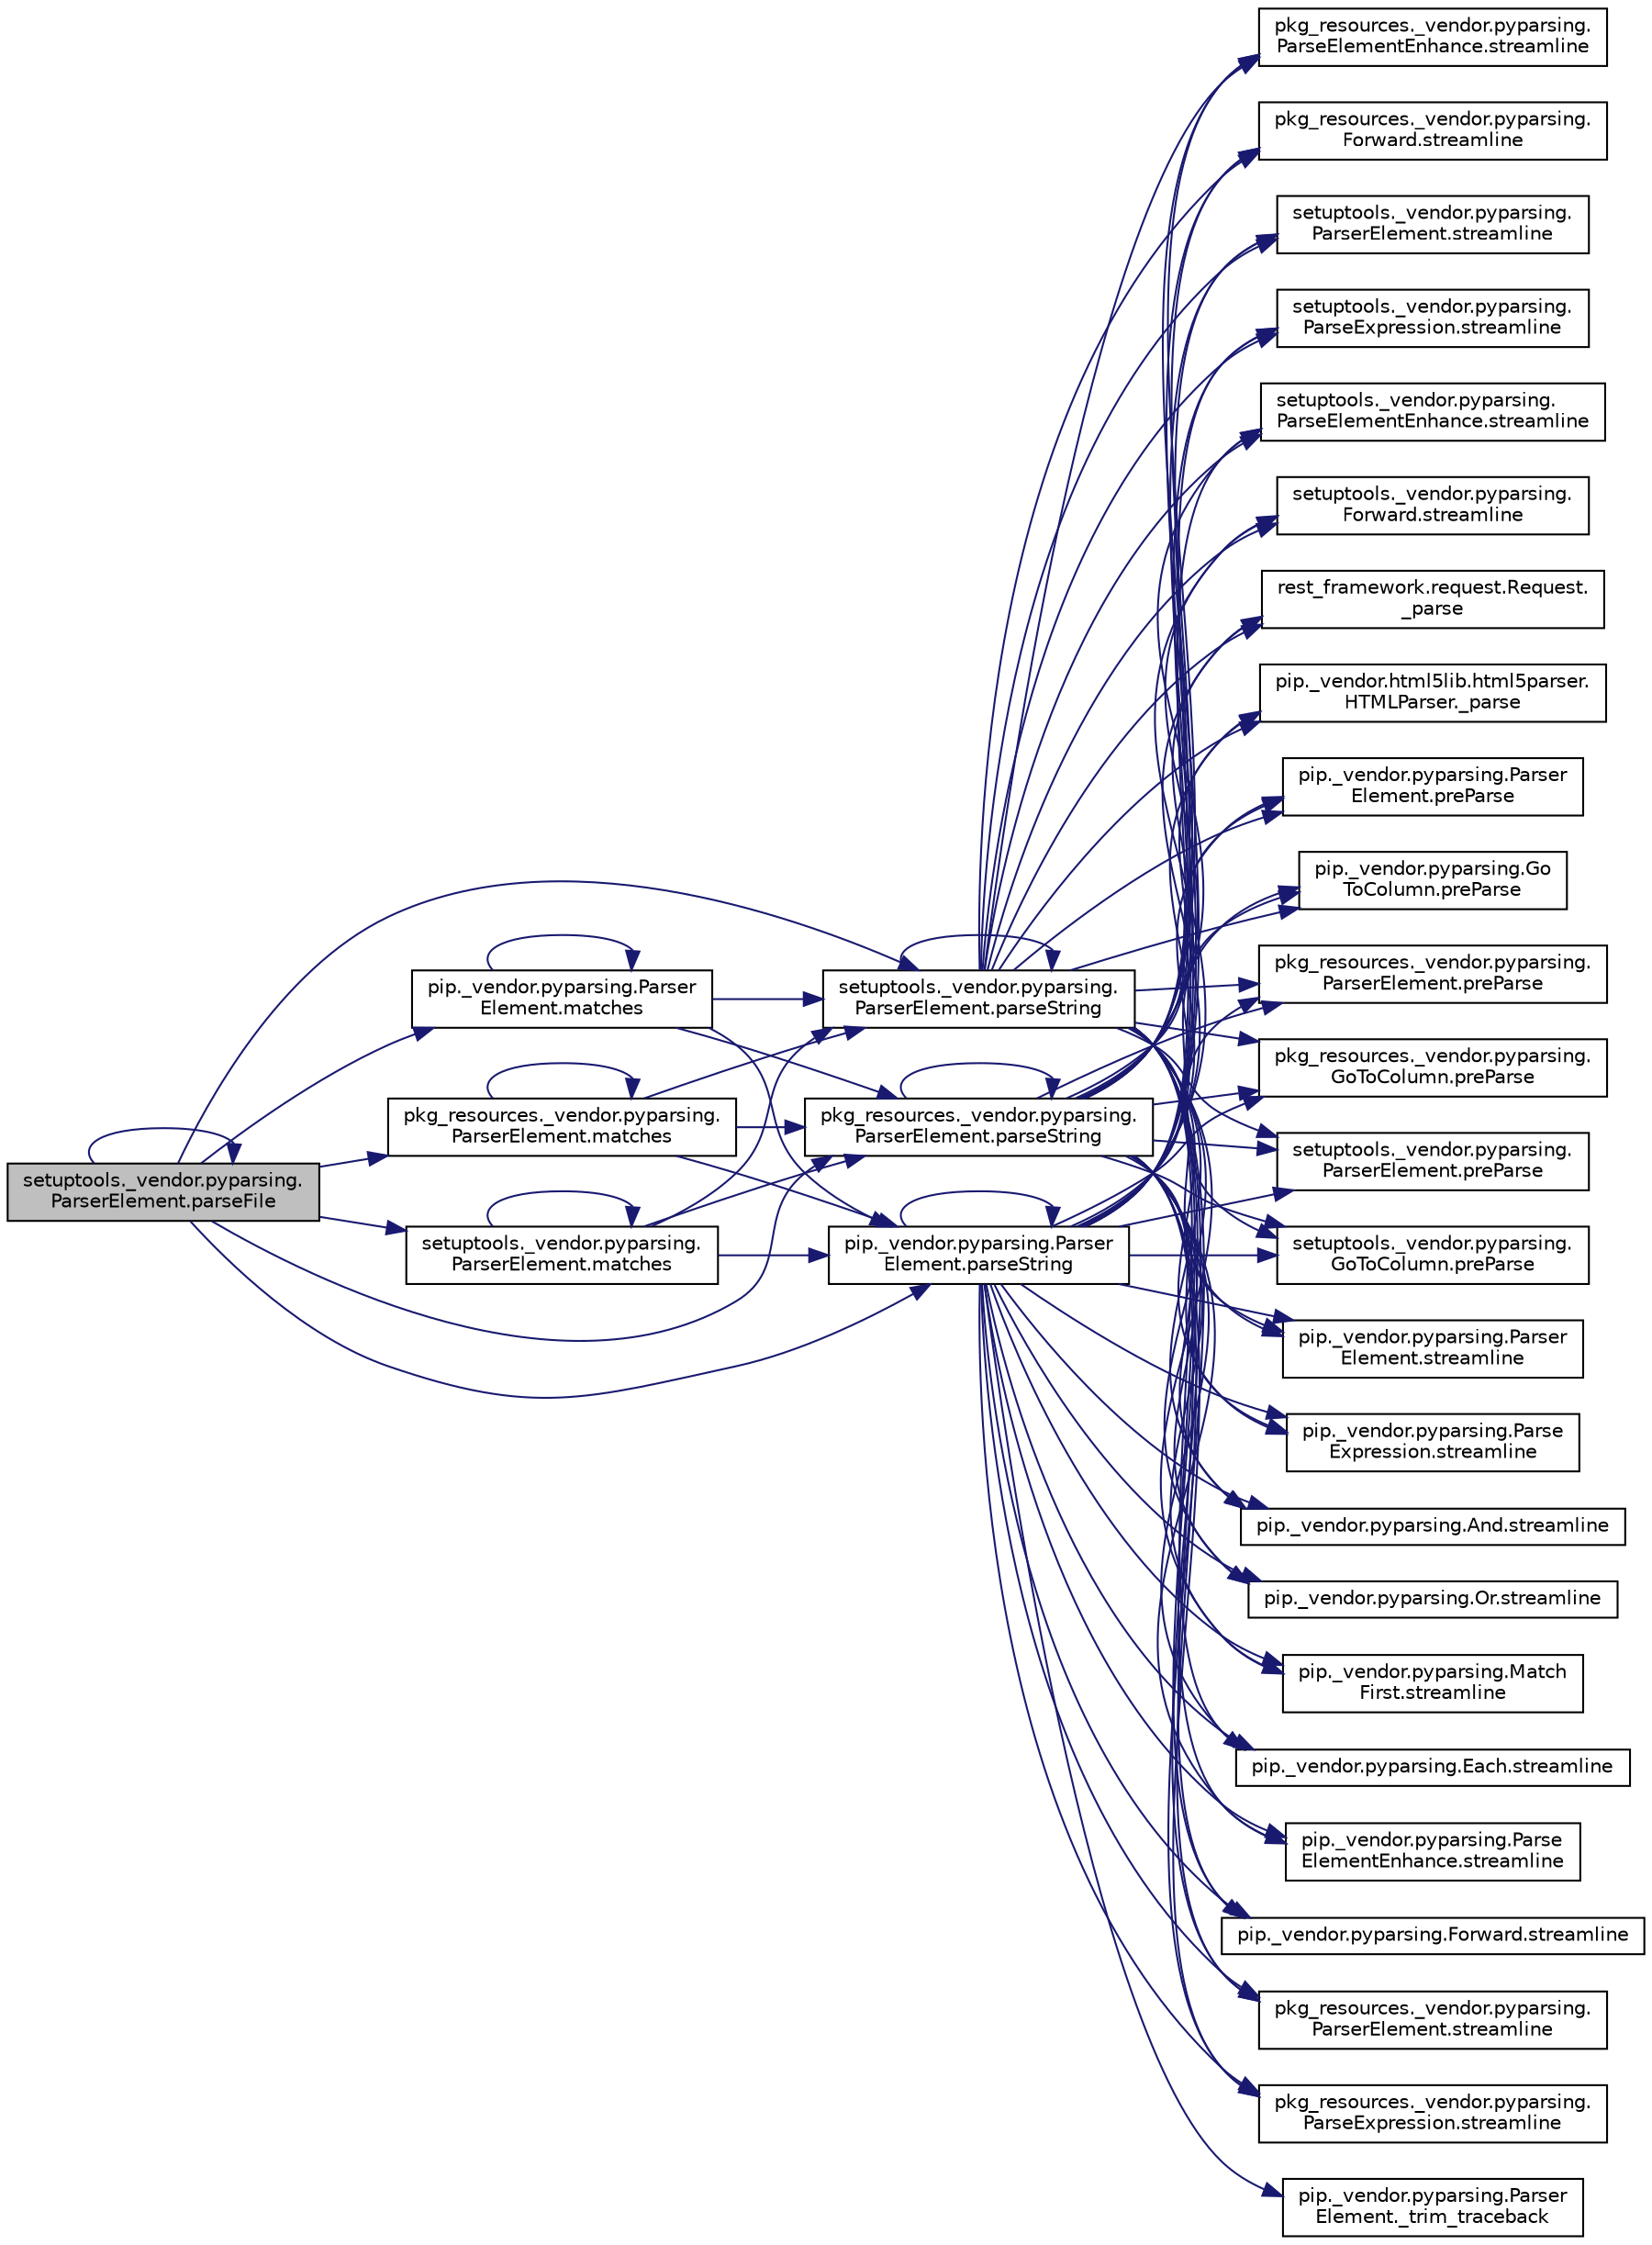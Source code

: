 digraph "setuptools._vendor.pyparsing.ParserElement.parseFile"
{
 // LATEX_PDF_SIZE
  edge [fontname="Helvetica",fontsize="10",labelfontname="Helvetica",labelfontsize="10"];
  node [fontname="Helvetica",fontsize="10",shape=record];
  rankdir="LR";
  Node1 [label="setuptools._vendor.pyparsing.\lParserElement.parseFile",height=0.2,width=0.4,color="black", fillcolor="grey75", style="filled", fontcolor="black",tooltip=" "];
  Node1 -> Node2 [color="midnightblue",fontsize="10",style="solid",fontname="Helvetica"];
  Node2 [label="pip._vendor.pyparsing.Parser\lElement.matches",height=0.2,width=0.4,color="black", fillcolor="white", style="filled",URL="$df/d7f/classpip_1_1__vendor_1_1pyparsing_1_1_parser_element.html#a084411e07bcb35c98555fbeb7bd617bf",tooltip=" "];
  Node2 -> Node2 [color="midnightblue",fontsize="10",style="solid",fontname="Helvetica"];
  Node2 -> Node3 [color="midnightblue",fontsize="10",style="solid",fontname="Helvetica"];
  Node3 [label="pip._vendor.pyparsing.Parser\lElement.parseString",height=0.2,width=0.4,color="black", fillcolor="white", style="filled",URL="$df/d7f/classpip_1_1__vendor_1_1pyparsing_1_1_parser_element.html#af2fadff2831dce8c0b70c0cfb9b3557d",tooltip=" "];
  Node3 -> Node4 [color="midnightblue",fontsize="10",style="solid",fontname="Helvetica"];
  Node4 [label="rest_framework.request.Request.\l_parse",height=0.2,width=0.4,color="black", fillcolor="white", style="filled",URL="$d9/d48/classrest__framework_1_1request_1_1_request.html#a2e31a8585127f7c68f000c9485499c5f",tooltip=" "];
  Node3 -> Node5 [color="midnightblue",fontsize="10",style="solid",fontname="Helvetica"];
  Node5 [label="pip._vendor.html5lib.html5parser.\lHTMLParser._parse",height=0.2,width=0.4,color="black", fillcolor="white", style="filled",URL="$dd/dcc/classpip_1_1__vendor_1_1html5lib_1_1html5parser_1_1_h_t_m_l_parser.html#a315af403cb7101a41bcc6e96446b467f",tooltip=" "];
  Node3 -> Node6 [color="midnightblue",fontsize="10",style="solid",fontname="Helvetica"];
  Node6 [label="pip._vendor.pyparsing.Parser\lElement._trim_traceback",height=0.2,width=0.4,color="black", fillcolor="white", style="filled",URL="$df/d7f/classpip_1_1__vendor_1_1pyparsing_1_1_parser_element.html#a5ce499657d769e2fbd59c4a47c3dc5d5",tooltip=" "];
  Node3 -> Node3 [color="midnightblue",fontsize="10",style="solid",fontname="Helvetica"];
  Node3 -> Node7 [color="midnightblue",fontsize="10",style="solid",fontname="Helvetica"];
  Node7 [label="pip._vendor.pyparsing.Parser\lElement.preParse",height=0.2,width=0.4,color="black", fillcolor="white", style="filled",URL="$df/d7f/classpip_1_1__vendor_1_1pyparsing_1_1_parser_element.html#a34d0267785f41e654e901648baab7649",tooltip=" "];
  Node3 -> Node8 [color="midnightblue",fontsize="10",style="solid",fontname="Helvetica"];
  Node8 [label="pip._vendor.pyparsing.Go\lToColumn.preParse",height=0.2,width=0.4,color="black", fillcolor="white", style="filled",URL="$dc/d7c/classpip_1_1__vendor_1_1pyparsing_1_1_go_to_column.html#afe6ab3f4f54d26779663e48b01b0680c",tooltip=" "];
  Node3 -> Node9 [color="midnightblue",fontsize="10",style="solid",fontname="Helvetica"];
  Node9 [label="pkg_resources._vendor.pyparsing.\lParserElement.preParse",height=0.2,width=0.4,color="black", fillcolor="white", style="filled",URL="$de/df0/classpkg__resources_1_1__vendor_1_1pyparsing_1_1_parser_element.html#a15edef53df0616117f456d035181f3b1",tooltip=" "];
  Node3 -> Node10 [color="midnightblue",fontsize="10",style="solid",fontname="Helvetica"];
  Node10 [label="pkg_resources._vendor.pyparsing.\lGoToColumn.preParse",height=0.2,width=0.4,color="black", fillcolor="white", style="filled",URL="$d0/d6c/classpkg__resources_1_1__vendor_1_1pyparsing_1_1_go_to_column.html#abcd0917652e6776658421fed551615e6",tooltip=" "];
  Node3 -> Node11 [color="midnightblue",fontsize="10",style="solid",fontname="Helvetica"];
  Node11 [label="setuptools._vendor.pyparsing.\lParserElement.preParse",height=0.2,width=0.4,color="black", fillcolor="white", style="filled",URL="$d9/d25/classsetuptools_1_1__vendor_1_1pyparsing_1_1_parser_element.html#a57915fb94be663017a485d39ebfa08eb",tooltip=" "];
  Node3 -> Node12 [color="midnightblue",fontsize="10",style="solid",fontname="Helvetica"];
  Node12 [label="setuptools._vendor.pyparsing.\lGoToColumn.preParse",height=0.2,width=0.4,color="black", fillcolor="white", style="filled",URL="$d7/dc5/classsetuptools_1_1__vendor_1_1pyparsing_1_1_go_to_column.html#aaad80f703431014740cde9a81e8c429b",tooltip=" "];
  Node3 -> Node13 [color="midnightblue",fontsize="10",style="solid",fontname="Helvetica"];
  Node13 [label="pip._vendor.pyparsing.Parser\lElement.streamline",height=0.2,width=0.4,color="black", fillcolor="white", style="filled",URL="$df/d7f/classpip_1_1__vendor_1_1pyparsing_1_1_parser_element.html#a976b8a0a7a90121bc3969dd280dab3d0",tooltip=" "];
  Node3 -> Node14 [color="midnightblue",fontsize="10",style="solid",fontname="Helvetica"];
  Node14 [label="pip._vendor.pyparsing.Parse\lExpression.streamline",height=0.2,width=0.4,color="black", fillcolor="white", style="filled",URL="$d3/d90/classpip_1_1__vendor_1_1pyparsing_1_1_parse_expression.html#a9ffaae514445b9770cadd3f1605e59a3",tooltip=" "];
  Node3 -> Node15 [color="midnightblue",fontsize="10",style="solid",fontname="Helvetica"];
  Node15 [label="pip._vendor.pyparsing.And.streamline",height=0.2,width=0.4,color="black", fillcolor="white", style="filled",URL="$d7/d75/classpip_1_1__vendor_1_1pyparsing_1_1_and.html#abe50611492ed4fc35014a4ac621814b1",tooltip=" "];
  Node3 -> Node16 [color="midnightblue",fontsize="10",style="solid",fontname="Helvetica"];
  Node16 [label="pip._vendor.pyparsing.Or.streamline",height=0.2,width=0.4,color="black", fillcolor="white", style="filled",URL="$dd/d35/classpip_1_1__vendor_1_1pyparsing_1_1_or.html#a51a8f5f7132da9c0b90fe99a8196fb55",tooltip=" "];
  Node3 -> Node17 [color="midnightblue",fontsize="10",style="solid",fontname="Helvetica"];
  Node17 [label="pip._vendor.pyparsing.Match\lFirst.streamline",height=0.2,width=0.4,color="black", fillcolor="white", style="filled",URL="$d6/d76/classpip_1_1__vendor_1_1pyparsing_1_1_match_first.html#adacb8bdc39a85e156e6af2da27ce79ce",tooltip=" "];
  Node3 -> Node18 [color="midnightblue",fontsize="10",style="solid",fontname="Helvetica"];
  Node18 [label="pip._vendor.pyparsing.Each.streamline",height=0.2,width=0.4,color="black", fillcolor="white", style="filled",URL="$df/dd5/classpip_1_1__vendor_1_1pyparsing_1_1_each.html#a29b29c0eeae210d9718e4c2d04877bbe",tooltip=" "];
  Node3 -> Node19 [color="midnightblue",fontsize="10",style="solid",fontname="Helvetica"];
  Node19 [label="pip._vendor.pyparsing.Parse\lElementEnhance.streamline",height=0.2,width=0.4,color="black", fillcolor="white", style="filled",URL="$da/df0/classpip_1_1__vendor_1_1pyparsing_1_1_parse_element_enhance.html#ae59a6cc63aef14a91fa5d13798f330e5",tooltip=" "];
  Node3 -> Node20 [color="midnightblue",fontsize="10",style="solid",fontname="Helvetica"];
  Node20 [label="pip._vendor.pyparsing.Forward.streamline",height=0.2,width=0.4,color="black", fillcolor="white", style="filled",URL="$de/dd9/classpip_1_1__vendor_1_1pyparsing_1_1_forward.html#ae54b9bd49543a2cbfafbeb0a4dea22ed",tooltip=" "];
  Node3 -> Node21 [color="midnightblue",fontsize="10",style="solid",fontname="Helvetica"];
  Node21 [label="pkg_resources._vendor.pyparsing.\lParserElement.streamline",height=0.2,width=0.4,color="black", fillcolor="white", style="filled",URL="$de/df0/classpkg__resources_1_1__vendor_1_1pyparsing_1_1_parser_element.html#adf958ac597bae4beb3a1c91a638f807f",tooltip=" "];
  Node3 -> Node22 [color="midnightblue",fontsize="10",style="solid",fontname="Helvetica"];
  Node22 [label="pkg_resources._vendor.pyparsing.\lParseExpression.streamline",height=0.2,width=0.4,color="black", fillcolor="white", style="filled",URL="$d4/d3a/classpkg__resources_1_1__vendor_1_1pyparsing_1_1_parse_expression.html#aa064e6efeb35ac7a1d386a9ac23a6f17",tooltip=" "];
  Node3 -> Node23 [color="midnightblue",fontsize="10",style="solid",fontname="Helvetica"];
  Node23 [label="pkg_resources._vendor.pyparsing.\lParseElementEnhance.streamline",height=0.2,width=0.4,color="black", fillcolor="white", style="filled",URL="$d4/d4b/classpkg__resources_1_1__vendor_1_1pyparsing_1_1_parse_element_enhance.html#acb7eb731caefeb38fd3d56f9488ca85d",tooltip=" "];
  Node3 -> Node24 [color="midnightblue",fontsize="10",style="solid",fontname="Helvetica"];
  Node24 [label="pkg_resources._vendor.pyparsing.\lForward.streamline",height=0.2,width=0.4,color="black", fillcolor="white", style="filled",URL="$da/d8a/classpkg__resources_1_1__vendor_1_1pyparsing_1_1_forward.html#ac3e42316a8c2f4c5f4d037de26cfc168",tooltip=" "];
  Node3 -> Node25 [color="midnightblue",fontsize="10",style="solid",fontname="Helvetica"];
  Node25 [label="setuptools._vendor.pyparsing.\lParserElement.streamline",height=0.2,width=0.4,color="black", fillcolor="white", style="filled",URL="$d9/d25/classsetuptools_1_1__vendor_1_1pyparsing_1_1_parser_element.html#ac6937508ff09119b5bd3b6d7b6711845",tooltip=" "];
  Node3 -> Node26 [color="midnightblue",fontsize="10",style="solid",fontname="Helvetica"];
  Node26 [label="setuptools._vendor.pyparsing.\lParseExpression.streamline",height=0.2,width=0.4,color="black", fillcolor="white", style="filled",URL="$d5/d4b/classsetuptools_1_1__vendor_1_1pyparsing_1_1_parse_expression.html#a268ecaecb08a2528c6bcb976e4ea7070",tooltip=" "];
  Node3 -> Node27 [color="midnightblue",fontsize="10",style="solid",fontname="Helvetica"];
  Node27 [label="setuptools._vendor.pyparsing.\lParseElementEnhance.streamline",height=0.2,width=0.4,color="black", fillcolor="white", style="filled",URL="$d2/daf/classsetuptools_1_1__vendor_1_1pyparsing_1_1_parse_element_enhance.html#a1db9880ce466b1acb3a78e4c11cd82b6",tooltip=" "];
  Node3 -> Node28 [color="midnightblue",fontsize="10",style="solid",fontname="Helvetica"];
  Node28 [label="setuptools._vendor.pyparsing.\lForward.streamline",height=0.2,width=0.4,color="black", fillcolor="white", style="filled",URL="$d2/ddc/classsetuptools_1_1__vendor_1_1pyparsing_1_1_forward.html#a00d14430e293df09f285d039810e9df8",tooltip=" "];
  Node2 -> Node29 [color="midnightblue",fontsize="10",style="solid",fontname="Helvetica"];
  Node29 [label="pkg_resources._vendor.pyparsing.\lParserElement.parseString",height=0.2,width=0.4,color="black", fillcolor="white", style="filled",URL="$de/df0/classpkg__resources_1_1__vendor_1_1pyparsing_1_1_parser_element.html#a10680bb4fd394b631357d464b399e63a",tooltip=" "];
  Node29 -> Node4 [color="midnightblue",fontsize="10",style="solid",fontname="Helvetica"];
  Node29 -> Node5 [color="midnightblue",fontsize="10",style="solid",fontname="Helvetica"];
  Node29 -> Node29 [color="midnightblue",fontsize="10",style="solid",fontname="Helvetica"];
  Node29 -> Node7 [color="midnightblue",fontsize="10",style="solid",fontname="Helvetica"];
  Node29 -> Node8 [color="midnightblue",fontsize="10",style="solid",fontname="Helvetica"];
  Node29 -> Node9 [color="midnightblue",fontsize="10",style="solid",fontname="Helvetica"];
  Node29 -> Node10 [color="midnightblue",fontsize="10",style="solid",fontname="Helvetica"];
  Node29 -> Node11 [color="midnightblue",fontsize="10",style="solid",fontname="Helvetica"];
  Node29 -> Node12 [color="midnightblue",fontsize="10",style="solid",fontname="Helvetica"];
  Node29 -> Node13 [color="midnightblue",fontsize="10",style="solid",fontname="Helvetica"];
  Node29 -> Node14 [color="midnightblue",fontsize="10",style="solid",fontname="Helvetica"];
  Node29 -> Node15 [color="midnightblue",fontsize="10",style="solid",fontname="Helvetica"];
  Node29 -> Node16 [color="midnightblue",fontsize="10",style="solid",fontname="Helvetica"];
  Node29 -> Node17 [color="midnightblue",fontsize="10",style="solid",fontname="Helvetica"];
  Node29 -> Node18 [color="midnightblue",fontsize="10",style="solid",fontname="Helvetica"];
  Node29 -> Node19 [color="midnightblue",fontsize="10",style="solid",fontname="Helvetica"];
  Node29 -> Node20 [color="midnightblue",fontsize="10",style="solid",fontname="Helvetica"];
  Node29 -> Node21 [color="midnightblue",fontsize="10",style="solid",fontname="Helvetica"];
  Node29 -> Node22 [color="midnightblue",fontsize="10",style="solid",fontname="Helvetica"];
  Node29 -> Node23 [color="midnightblue",fontsize="10",style="solid",fontname="Helvetica"];
  Node29 -> Node24 [color="midnightblue",fontsize="10",style="solid",fontname="Helvetica"];
  Node29 -> Node25 [color="midnightblue",fontsize="10",style="solid",fontname="Helvetica"];
  Node29 -> Node26 [color="midnightblue",fontsize="10",style="solid",fontname="Helvetica"];
  Node29 -> Node27 [color="midnightblue",fontsize="10",style="solid",fontname="Helvetica"];
  Node29 -> Node28 [color="midnightblue",fontsize="10",style="solid",fontname="Helvetica"];
  Node2 -> Node30 [color="midnightblue",fontsize="10",style="solid",fontname="Helvetica"];
  Node30 [label="setuptools._vendor.pyparsing.\lParserElement.parseString",height=0.2,width=0.4,color="black", fillcolor="white", style="filled",URL="$d9/d25/classsetuptools_1_1__vendor_1_1pyparsing_1_1_parser_element.html#aadaa0a9ab4b6dd77f5363812a6d8f314",tooltip=" "];
  Node30 -> Node4 [color="midnightblue",fontsize="10",style="solid",fontname="Helvetica"];
  Node30 -> Node5 [color="midnightblue",fontsize="10",style="solid",fontname="Helvetica"];
  Node30 -> Node30 [color="midnightblue",fontsize="10",style="solid",fontname="Helvetica"];
  Node30 -> Node7 [color="midnightblue",fontsize="10",style="solid",fontname="Helvetica"];
  Node30 -> Node8 [color="midnightblue",fontsize="10",style="solid",fontname="Helvetica"];
  Node30 -> Node9 [color="midnightblue",fontsize="10",style="solid",fontname="Helvetica"];
  Node30 -> Node10 [color="midnightblue",fontsize="10",style="solid",fontname="Helvetica"];
  Node30 -> Node11 [color="midnightblue",fontsize="10",style="solid",fontname="Helvetica"];
  Node30 -> Node12 [color="midnightblue",fontsize="10",style="solid",fontname="Helvetica"];
  Node30 -> Node13 [color="midnightblue",fontsize="10",style="solid",fontname="Helvetica"];
  Node30 -> Node14 [color="midnightblue",fontsize="10",style="solid",fontname="Helvetica"];
  Node30 -> Node15 [color="midnightblue",fontsize="10",style="solid",fontname="Helvetica"];
  Node30 -> Node16 [color="midnightblue",fontsize="10",style="solid",fontname="Helvetica"];
  Node30 -> Node17 [color="midnightblue",fontsize="10",style="solid",fontname="Helvetica"];
  Node30 -> Node18 [color="midnightblue",fontsize="10",style="solid",fontname="Helvetica"];
  Node30 -> Node19 [color="midnightblue",fontsize="10",style="solid",fontname="Helvetica"];
  Node30 -> Node20 [color="midnightblue",fontsize="10",style="solid",fontname="Helvetica"];
  Node30 -> Node21 [color="midnightblue",fontsize="10",style="solid",fontname="Helvetica"];
  Node30 -> Node22 [color="midnightblue",fontsize="10",style="solid",fontname="Helvetica"];
  Node30 -> Node23 [color="midnightblue",fontsize="10",style="solid",fontname="Helvetica"];
  Node30 -> Node24 [color="midnightblue",fontsize="10",style="solid",fontname="Helvetica"];
  Node30 -> Node25 [color="midnightblue",fontsize="10",style="solid",fontname="Helvetica"];
  Node30 -> Node26 [color="midnightblue",fontsize="10",style="solid",fontname="Helvetica"];
  Node30 -> Node27 [color="midnightblue",fontsize="10",style="solid",fontname="Helvetica"];
  Node30 -> Node28 [color="midnightblue",fontsize="10",style="solid",fontname="Helvetica"];
  Node1 -> Node31 [color="midnightblue",fontsize="10",style="solid",fontname="Helvetica"];
  Node31 [label="pkg_resources._vendor.pyparsing.\lParserElement.matches",height=0.2,width=0.4,color="black", fillcolor="white", style="filled",URL="$de/df0/classpkg__resources_1_1__vendor_1_1pyparsing_1_1_parser_element.html#ac13ecd02ff2ecec127dcc7e1cc94311c",tooltip=" "];
  Node31 -> Node31 [color="midnightblue",fontsize="10",style="solid",fontname="Helvetica"];
  Node31 -> Node3 [color="midnightblue",fontsize="10",style="solid",fontname="Helvetica"];
  Node31 -> Node29 [color="midnightblue",fontsize="10",style="solid",fontname="Helvetica"];
  Node31 -> Node30 [color="midnightblue",fontsize="10",style="solid",fontname="Helvetica"];
  Node1 -> Node32 [color="midnightblue",fontsize="10",style="solid",fontname="Helvetica"];
  Node32 [label="setuptools._vendor.pyparsing.\lParserElement.matches",height=0.2,width=0.4,color="black", fillcolor="white", style="filled",URL="$d9/d25/classsetuptools_1_1__vendor_1_1pyparsing_1_1_parser_element.html#a2afc43378181105cbee5ab5dd4ed776f",tooltip=" "];
  Node32 -> Node32 [color="midnightblue",fontsize="10",style="solid",fontname="Helvetica"];
  Node32 -> Node3 [color="midnightblue",fontsize="10",style="solid",fontname="Helvetica"];
  Node32 -> Node29 [color="midnightblue",fontsize="10",style="solid",fontname="Helvetica"];
  Node32 -> Node30 [color="midnightblue",fontsize="10",style="solid",fontname="Helvetica"];
  Node1 -> Node1 [color="midnightblue",fontsize="10",style="solid",fontname="Helvetica"];
  Node1 -> Node3 [color="midnightblue",fontsize="10",style="solid",fontname="Helvetica"];
  Node1 -> Node29 [color="midnightblue",fontsize="10",style="solid",fontname="Helvetica"];
  Node1 -> Node30 [color="midnightblue",fontsize="10",style="solid",fontname="Helvetica"];
}
